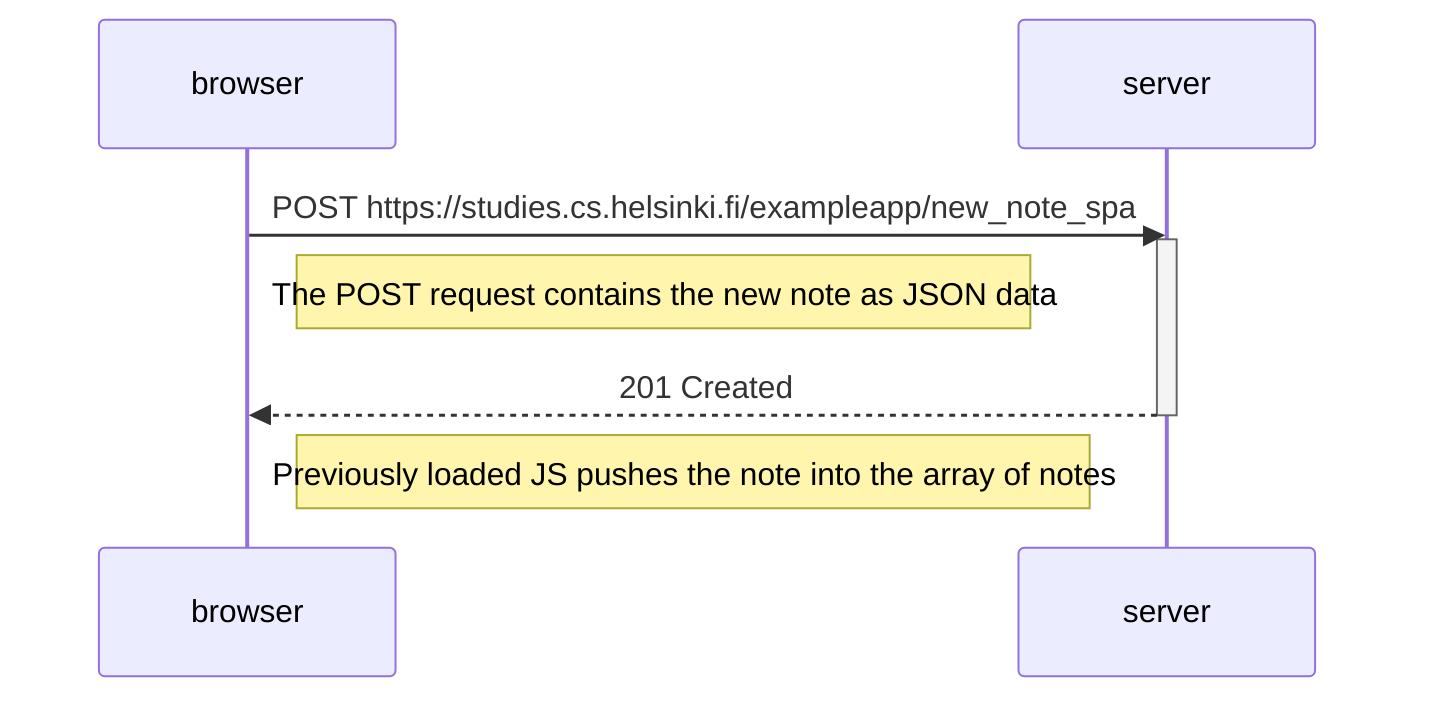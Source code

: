 sequenceDiagram
    participant browser
    participant server

    browser->>server: POST https://studies.cs.helsinki.fi/exampleapp/new_note_spa
    activate server

    Note right of browser: The POST request contains the new note as JSON data

    server-->>browser: 201 Created
    deactivate server

    Note right of browser: Previously loaded JS pushes the note into the array of notes